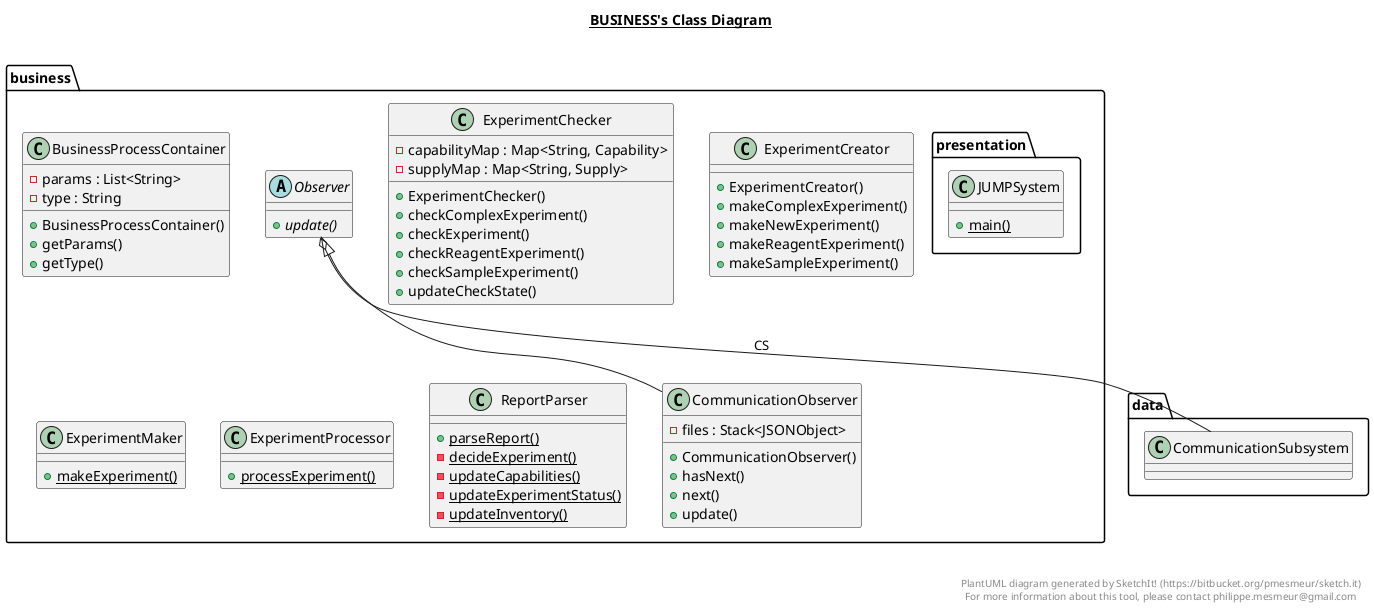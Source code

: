@startuml

title __BUSINESS's Class Diagram__\n

  namespace business {
    class business.BusinessProcessContainer {
        - params : List<String>
        - type : String
        + BusinessProcessContainer()
        + getParams()
        + getType()
    }
  }
  

  namespace business {
    class business.CommunicationObserver {
        - files : Stack<JSONObject>
        + CommunicationObserver()
        + hasNext()
        + next()
        + update()
    }
  }
  

  namespace business {
    class business.ExperimentChecker {
        - capabilityMap : Map<String, Capability>
        - supplyMap : Map<String, Supply>
        + ExperimentChecker()
        + checkComplexExperiment()
        + checkExperiment()
        + checkReagentExperiment()
        + checkSampleExperiment()
        + updateCheckState()
    }
  }
  

  namespace business {
    class business.ExperimentCreator {
        + ExperimentCreator()
        + makeComplexExperiment()
        + makeNewExperiment()
        + makeReagentExperiment()
        + makeSampleExperiment()
    }
  }
  

  namespace business {
    class business.ExperimentMaker {
        {static} + makeExperiment()
    }
  }
  

  namespace business {
    class business.ExperimentProcessor {
        {static} + processExperiment()
    }
  }
  

  namespace business {
    class presentation.JUMPSystem {
        {static} + main()
    }
  }
  

  namespace business {
    abstract class business.Observer {
        {abstract} + update()
    }
  }
  

  namespace business {
    class business.ReportParser {
        {static} + parseReport()
        {static} - decideExperiment()
        {static} - updateCapabilities()
        {static} - updateExperimentStatus()
        {static} - updateInventory()
    }
  }
  

  business.CommunicationObserver -up-|> business.Observer
  business.Observer o-- data.CommunicationSubsystem : CS


right footer


PlantUML diagram generated by SketchIt! (https://bitbucket.org/pmesmeur/sketch.it)
For more information about this tool, please contact philippe.mesmeur@gmail.com
endfooter

@enduml
